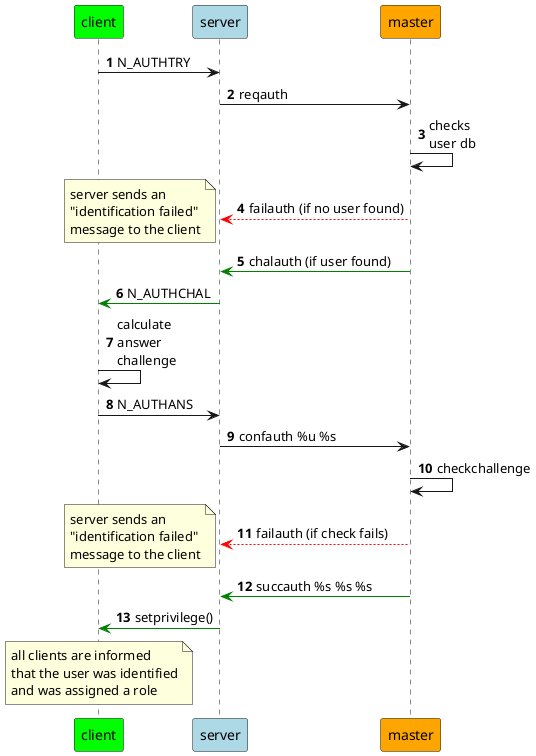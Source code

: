 @startuml

autonumber

participant client #lime
participant server #lightblue
participant master #orange


client -> server: N_AUTHTRY

server -> master: reqauth

master -> master: checks\nuser db

server <-[#red]- master: failauth (if no user found)
note left: server sends an\n"identification failed"\nmessage to the client
server <[#green]- master: chalauth (if user found)

client <[#green]- server: N_AUTHCHAL

client -> client: calculate\nanswer\nchallenge

client -> server: N_AUTHANS

server -> master: confauth %u %s

master -> master: checkchallenge

master -[#red]-> server: failauth (if check fails)
note left: server sends an\n"identification failed"\nmessage to the client
server <[#green]- master: succauth %s %s %s

server -[#green]> client: setprivilege()
note over client: all clients are informed\nthat the user was identified\nand was assigned a role

@enduml
